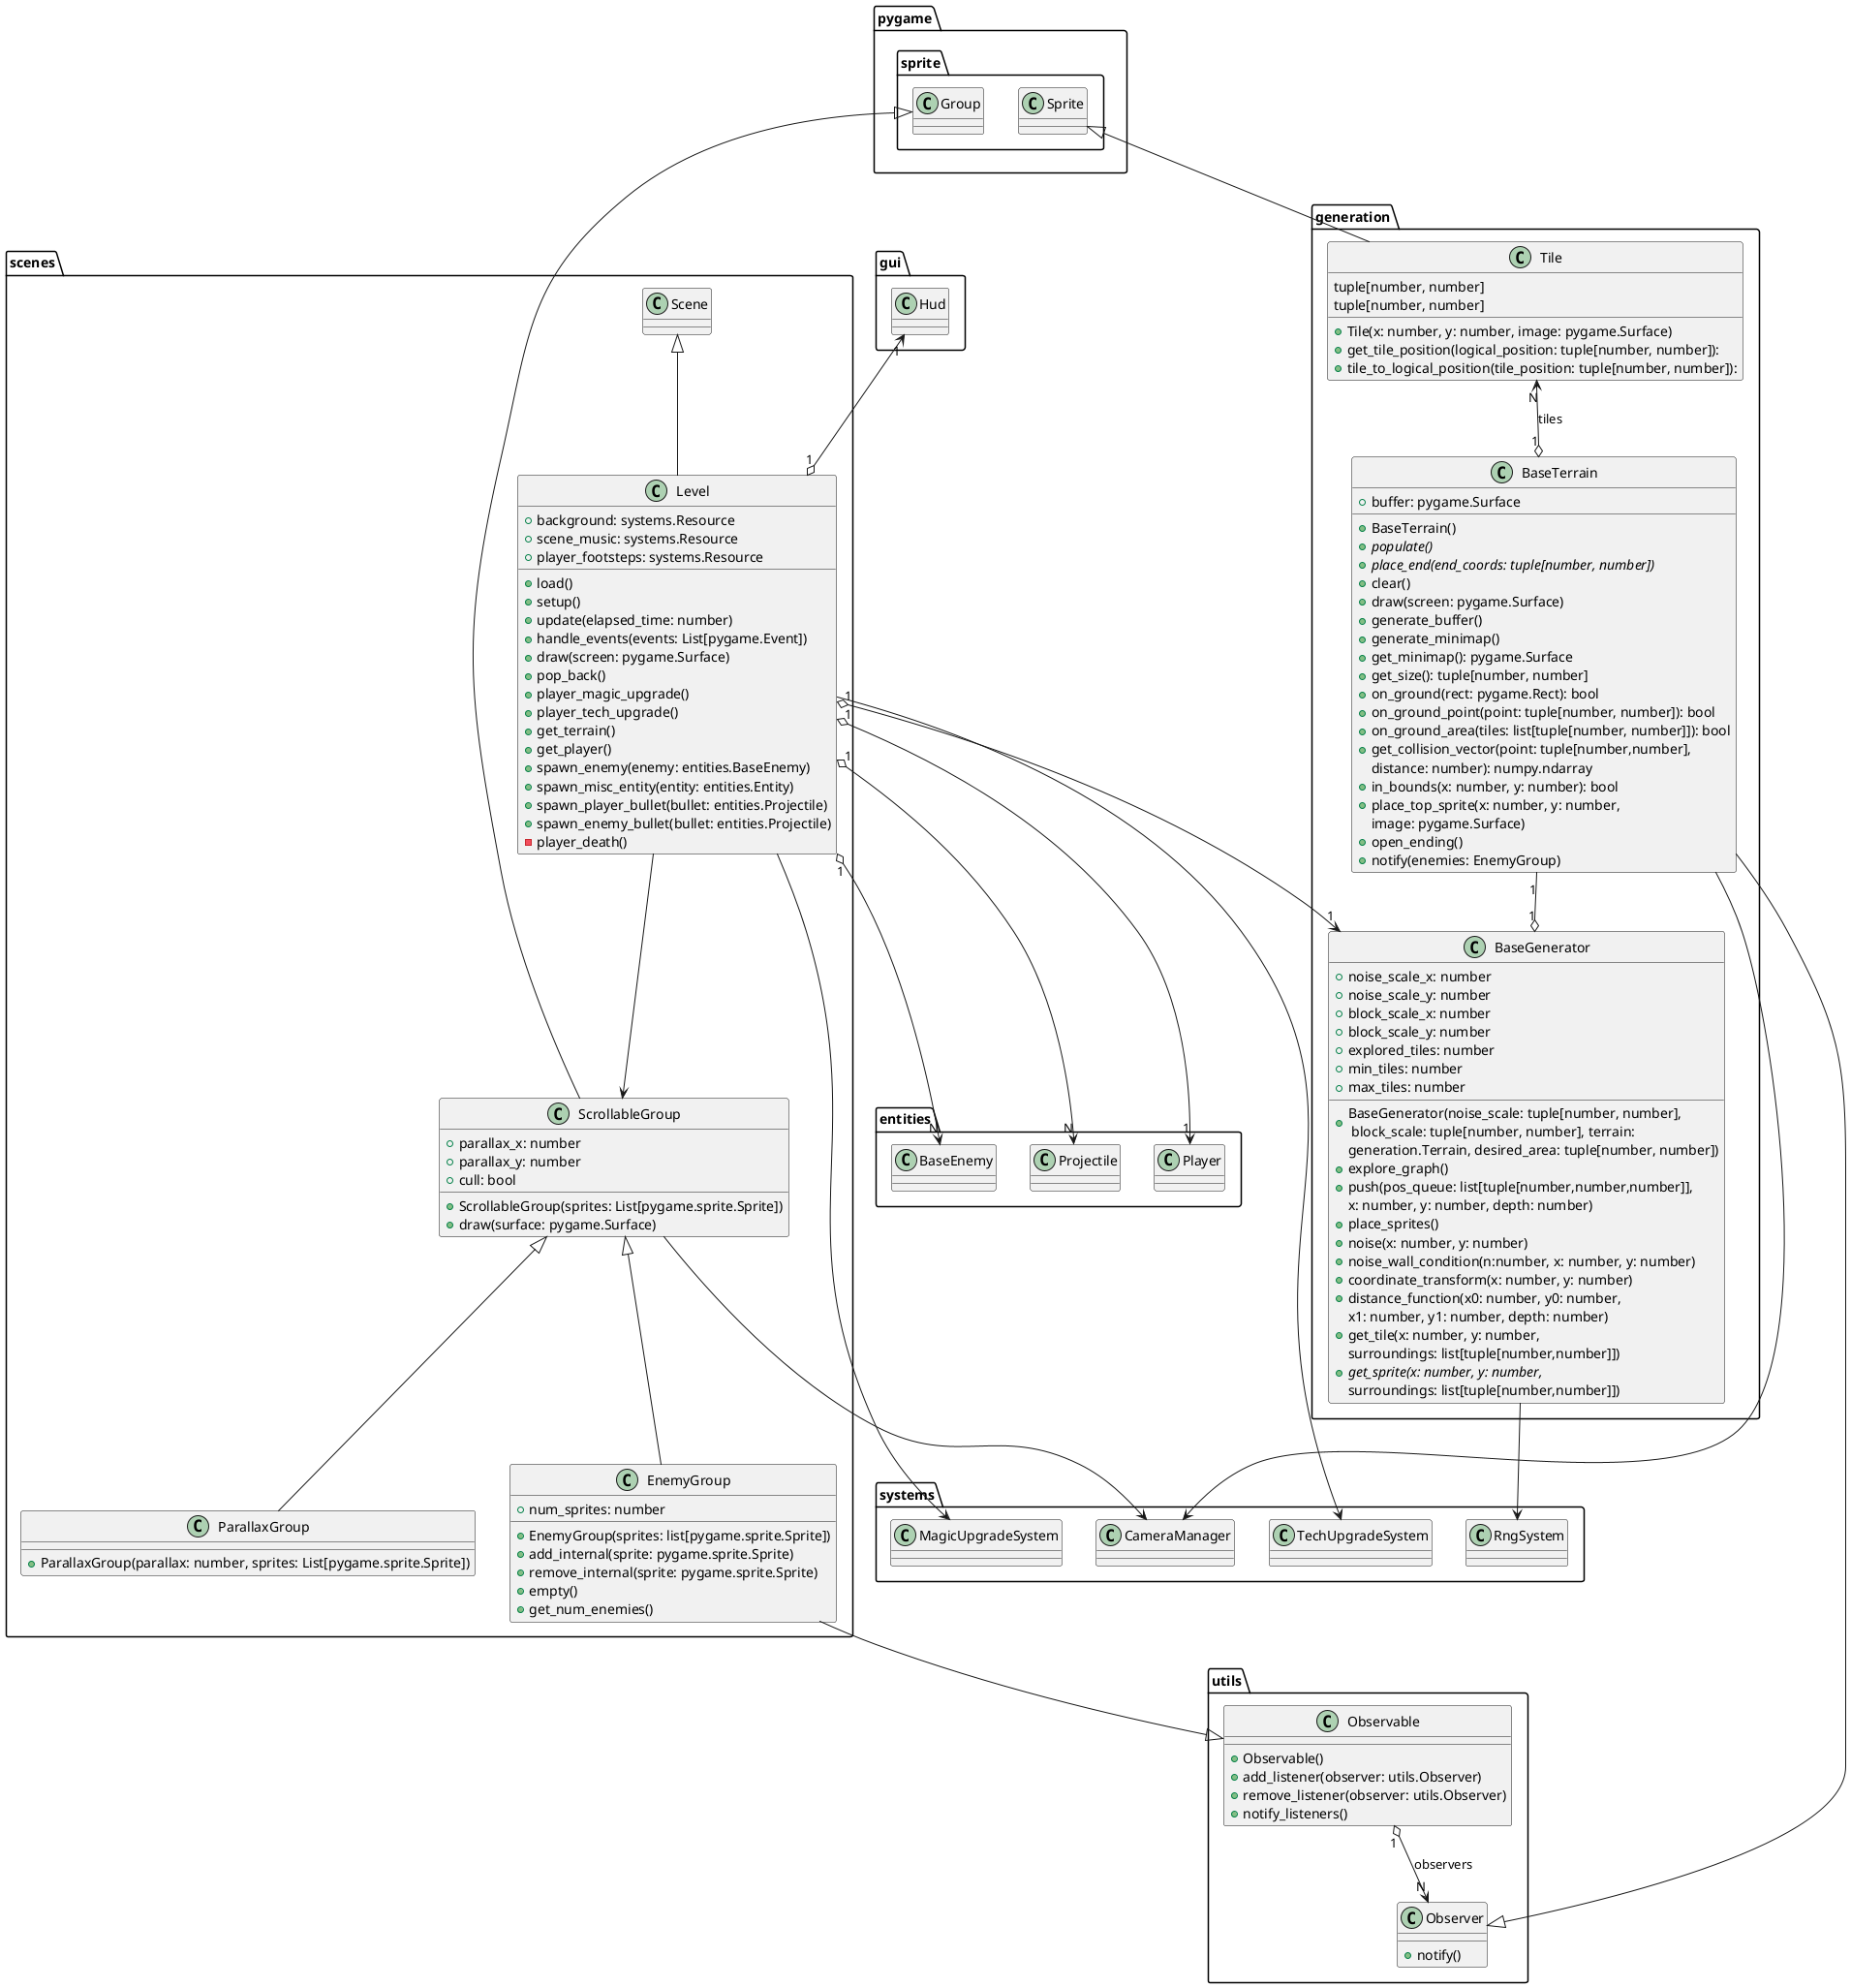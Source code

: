 @startuml levels

class scenes.Level extends scenes.Scene {
  + background: systems.Resource
  + scene_music: systems.Resource
  + player_footsteps: systems.Resource

  + load()
  + setup()
  + update(elapsed_time: number)
  + handle_events(events: List[pygame.Event])
  + draw(screen: pygame.Surface)
  + pop_back()
  + player_magic_upgrade()
  + player_tech_upgrade()
  + get_terrain()
  + get_player()
  + spawn_enemy(enemy: entities.BaseEnemy)
  + spawn_misc_entity(entity: entities.Entity)
  + spawn_player_bullet(bullet: entities.Projectile)
  + spawn_enemy_bullet(bullet: entities.Projectile)
  - player_death()
}
scenes.Level "1" o--> "1" entities.Player
scenes.Level "1" o--> "N" entities.BaseEnemy
scenes.Level "1" o--> "N" entities.Projectile

scenes.Level "1" o-up-> "1" gui.Hud
scenes.Level -right-> systems.MagicUpgradeSystem
scenes.Level -right-> systems.TechUpgradeSystem
scenes.Level --> scenes.ScrollableGroup
scenes.Level "1" o-up-> "1" generation.BaseGenerator

class generation.BaseGenerator{
    + noise_scale_x: number
    + noise_scale_y: number
    + block_scale_x: number
    + block_scale_y: number
    + explored_tiles: number
    + min_tiles: number
    + max_tiles: number

    + BaseGenerator(noise_scale: tuple[number, number],\n block_scale: tuple[number, number], terrain:
    generation.Terrain, desired_area: tuple[number, number])
    + explore_graph()
    + push(pos_queue: list[tuple[number,number,number]],
        x: number, y: number, depth: number)
    + place_sprites()
    + noise(x: number, y: number)
    + noise_wall_condition(n:number, x: number, y: number)
    + coordinate_transform(x: number, y: number)
    + distance_function(x0: number, y0: number,
        x1: number, y1: number, depth: number)
    + get_tile(x: number, y: number,
        surroundings: list[tuple[number,number]])
    + {abstract} get_sprite(x: number, y: number,
        surroundings: list[tuple[number,number]])
} 
class generation.BaseTerrain extends utils.Observer{
    + buffer: pygame.Surface
    
    + BaseTerrain()
    + {abstract} populate()
    + {abstract} place_end(end_coords: tuple[number, number])
    + clear()
    + draw(screen: pygame.Surface)
    + generate_buffer()
    + generate_minimap()
    + get_minimap(): pygame.Surface
    + get_size(): tuple[number, number]
    + on_ground(rect: pygame.Rect): bool
    + on_ground_point(point: tuple[number, number]): bool
    + on_ground_area(tiles: list[tuple[number, number]]): bool
    + get_collision_vector(point: tuple[number,number],
        distance: number): numpy.ndarray
    + in_bounds(x: number, y: number): bool
    + place_top_sprite(x: number, y: number,
        image: pygame.Surface)
    + open_ending()
    + notify(enemies: EnemyGroup)
}



generation.BaseGenerator --> systems.RngSystem
generation.BaseTerrain "1" --o "1" generation.BaseGenerator
generation.BaseTerrain --> systems.CameraManager
generation.BaseTerrain "1" o-up-> "N" generation.Tile: tiles
class generation.Tile extends pygame.sprite.Sprite{
    
    + Tile(x: number, y: number, image: pygame.Surface)
    + get_tile_position(logical_position: tuple[number, number]):
        tuple[number, number]
    + tile_to_logical_position(tile_position: tuple[number, number]):
        tuple[number, number]
}

class scenes.ScrollableGroup {
  + parallax_x: number
  + parallax_y: number
  + cull: bool

  + ScrollableGroup(sprites: List[pygame.sprite.Sprite])
  + draw(surface: pygame.Surface)
}
scenes.ScrollableGroup -up-|> pygame.sprite.Group
scenes.ScrollableGroup --> systems.CameraManager

class scenes.ParallaxGroup {
  + ParallaxGroup(parallax: number, sprites: List[pygame.sprite.Sprite])
}
scenes.ParallaxGroup -up-|> scenes.ScrollableGroup

class scenes.EnemyGroup {
  + num_sprites: number

  + EnemyGroup(sprites: list[pygame.sprite.Sprite])
  + add_internal(sprite: pygame.sprite.Sprite)
  + remove_internal(sprite: pygame.sprite.Sprite)
  + empty()
  + get_num_enemies()
}

class utils.Observable {
  + Observable()
  + add_listener(observer: utils.Observer)
  + remove_listener(observer: utils.Observer)
  + notify_listeners()
}
class utils.Observer{
    + notify()
}
utils.Observable "1" o--> "N" utils.Observer: observers


scenes.EnemyGroup -up-|> scenes.ScrollableGroup
scenes.EnemyGroup --|> utils.Observable

@enduml
